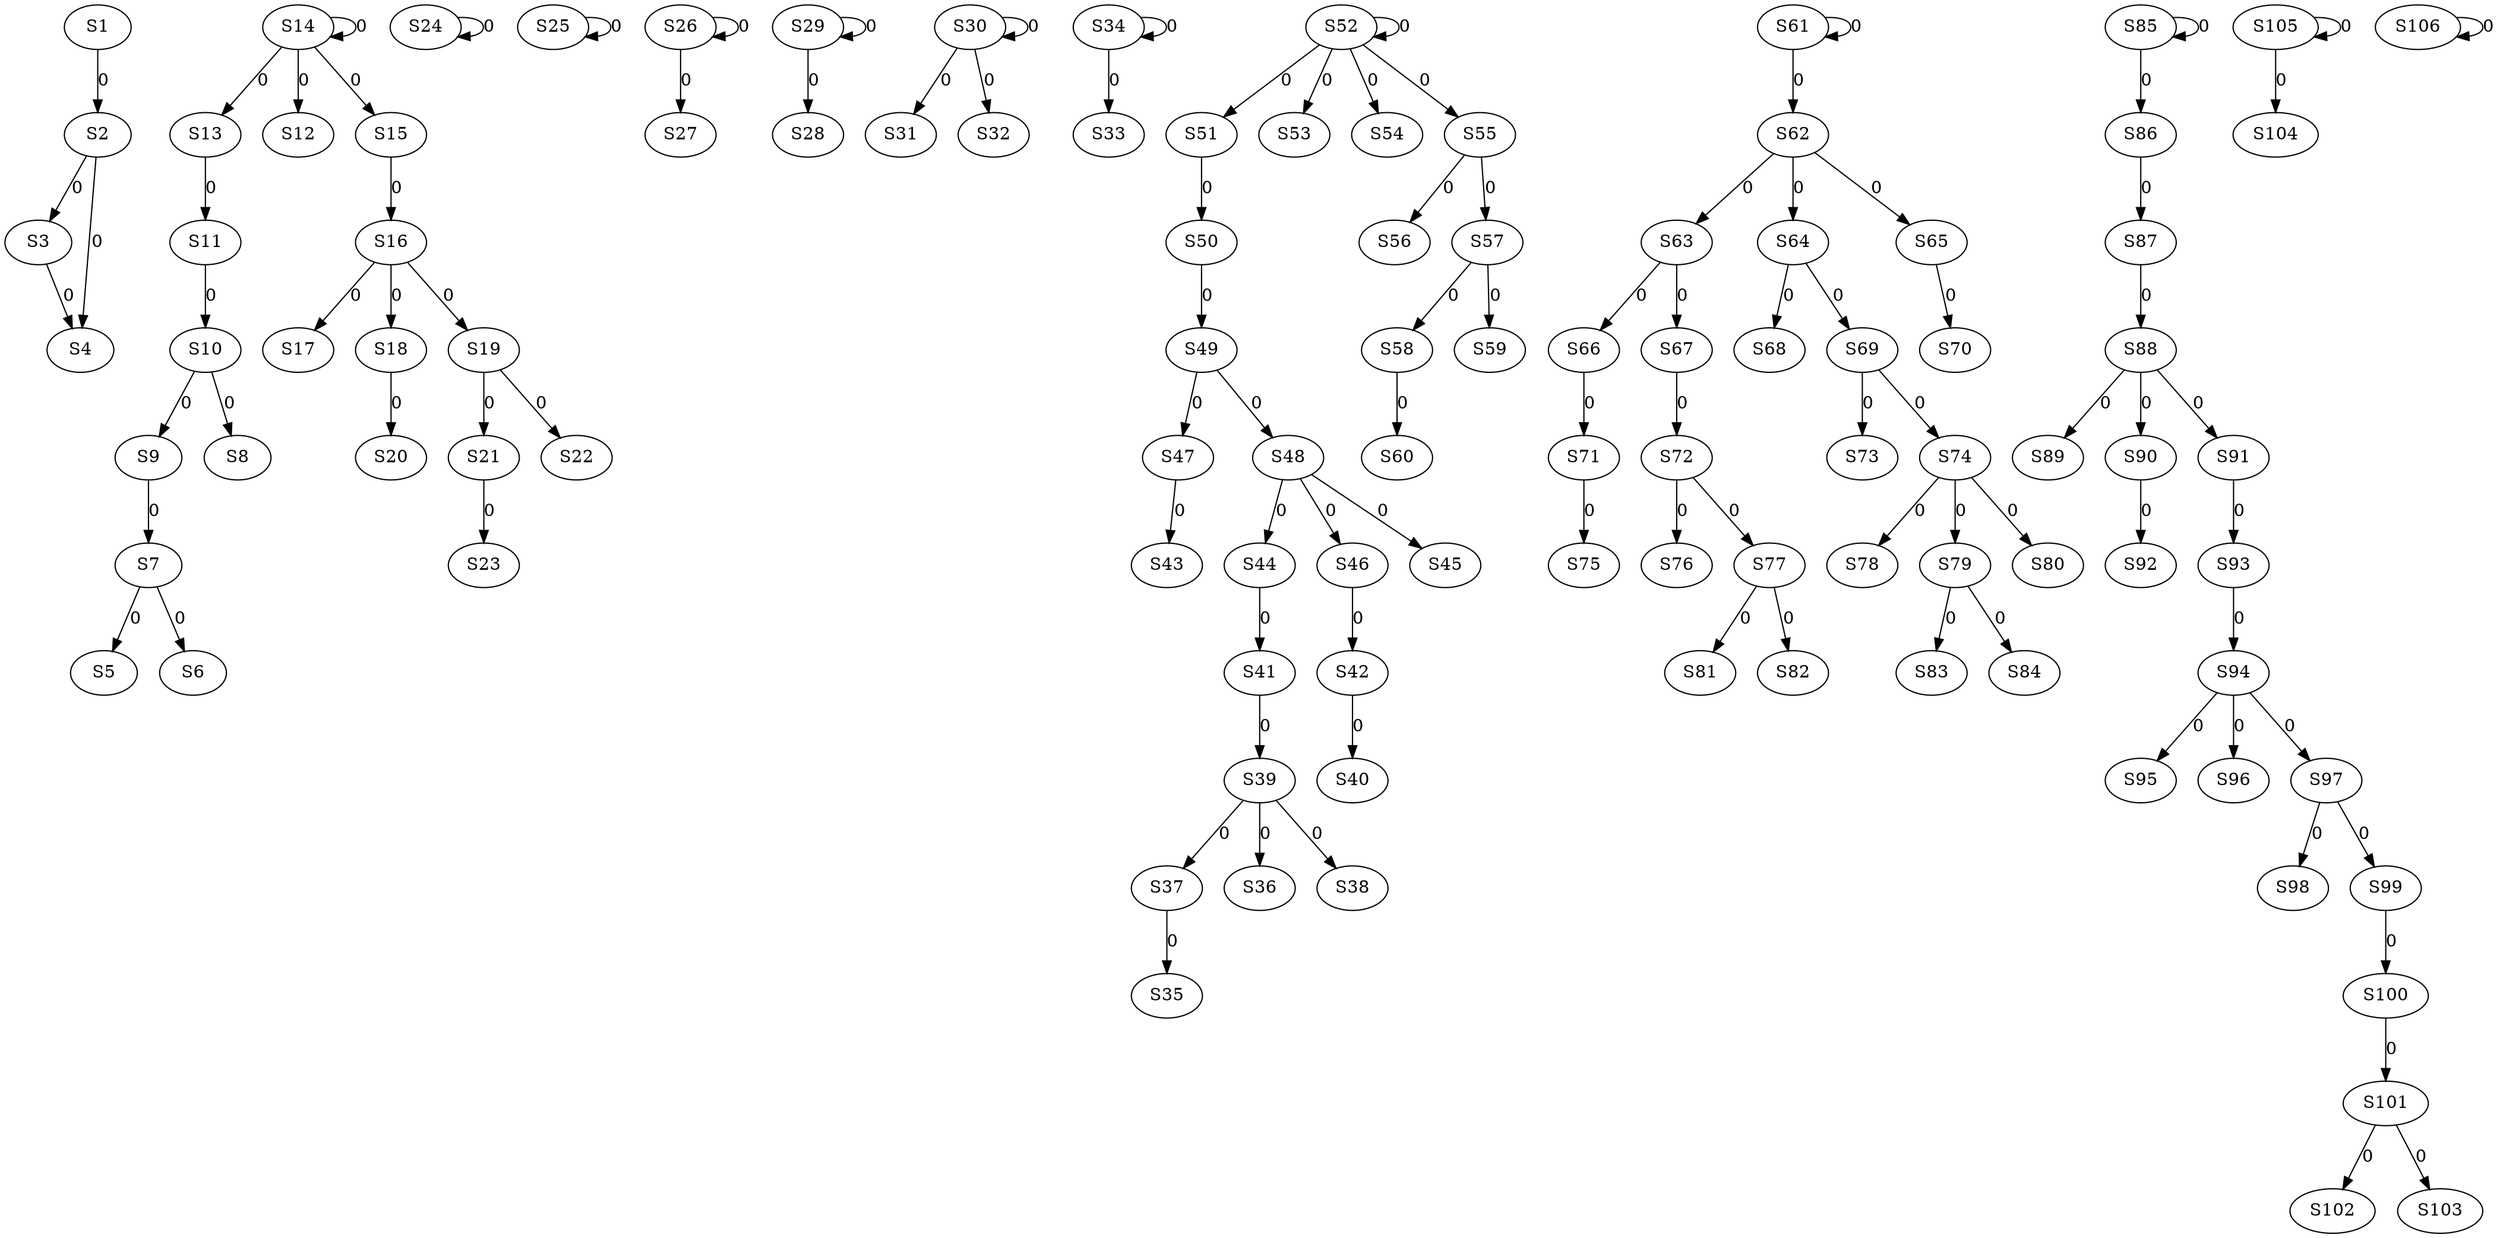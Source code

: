 strict digraph {
	S1 -> S2 [ label = 0 ];
	S2 -> S3 [ label = 0 ];
	S2 -> S4 [ label = 0 ];
	S7 -> S5 [ label = 0 ];
	S7 -> S6 [ label = 0 ];
	S9 -> S7 [ label = 0 ];
	S10 -> S8 [ label = 0 ];
	S10 -> S9 [ label = 0 ];
	S11 -> S10 [ label = 0 ];
	S13 -> S11 [ label = 0 ];
	S14 -> S12 [ label = 0 ];
	S14 -> S13 [ label = 0 ];
	S14 -> S14 [ label = 0 ];
	S14 -> S15 [ label = 0 ];
	S15 -> S16 [ label = 0 ];
	S16 -> S17 [ label = 0 ];
	S16 -> S18 [ label = 0 ];
	S16 -> S19 [ label = 0 ];
	S18 -> S20 [ label = 0 ];
	S19 -> S21 [ label = 0 ];
	S19 -> S22 [ label = 0 ];
	S21 -> S23 [ label = 0 ];
	S24 -> S24 [ label = 0 ];
	S25 -> S25 [ label = 0 ];
	S26 -> S26 [ label = 0 ];
	S26 -> S27 [ label = 0 ];
	S29 -> S28 [ label = 0 ];
	S29 -> S29 [ label = 0 ];
	S30 -> S30 [ label = 0 ];
	S30 -> S31 [ label = 0 ];
	S30 -> S32 [ label = 0 ];
	S34 -> S33 [ label = 0 ];
	S34 -> S34 [ label = 0 ];
	S37 -> S35 [ label = 0 ];
	S39 -> S36 [ label = 0 ];
	S39 -> S37 [ label = 0 ];
	S39 -> S38 [ label = 0 ];
	S41 -> S39 [ label = 0 ];
	S42 -> S40 [ label = 0 ];
	S44 -> S41 [ label = 0 ];
	S46 -> S42 [ label = 0 ];
	S47 -> S43 [ label = 0 ];
	S48 -> S44 [ label = 0 ];
	S48 -> S45 [ label = 0 ];
	S48 -> S46 [ label = 0 ];
	S49 -> S47 [ label = 0 ];
	S49 -> S48 [ label = 0 ];
	S50 -> S49 [ label = 0 ];
	S51 -> S50 [ label = 0 ];
	S52 -> S51 [ label = 0 ];
	S52 -> S52 [ label = 0 ];
	S52 -> S53 [ label = 0 ];
	S52 -> S54 [ label = 0 ];
	S52 -> S55 [ label = 0 ];
	S55 -> S56 [ label = 0 ];
	S55 -> S57 [ label = 0 ];
	S57 -> S58 [ label = 0 ];
	S57 -> S59 [ label = 0 ];
	S58 -> S60 [ label = 0 ];
	S61 -> S61 [ label = 0 ];
	S61 -> S62 [ label = 0 ];
	S62 -> S63 [ label = 0 ];
	S62 -> S64 [ label = 0 ];
	S62 -> S65 [ label = 0 ];
	S63 -> S66 [ label = 0 ];
	S63 -> S67 [ label = 0 ];
	S64 -> S68 [ label = 0 ];
	S64 -> S69 [ label = 0 ];
	S65 -> S70 [ label = 0 ];
	S66 -> S71 [ label = 0 ];
	S67 -> S72 [ label = 0 ];
	S69 -> S73 [ label = 0 ];
	S69 -> S74 [ label = 0 ];
	S71 -> S75 [ label = 0 ];
	S72 -> S76 [ label = 0 ];
	S72 -> S77 [ label = 0 ];
	S74 -> S78 [ label = 0 ];
	S74 -> S79 [ label = 0 ];
	S74 -> S80 [ label = 0 ];
	S77 -> S81 [ label = 0 ];
	S77 -> S82 [ label = 0 ];
	S79 -> S83 [ label = 0 ];
	S79 -> S84 [ label = 0 ];
	S85 -> S85 [ label = 0 ];
	S85 -> S86 [ label = 0 ];
	S86 -> S87 [ label = 0 ];
	S87 -> S88 [ label = 0 ];
	S88 -> S89 [ label = 0 ];
	S88 -> S90 [ label = 0 ];
	S88 -> S91 [ label = 0 ];
	S90 -> S92 [ label = 0 ];
	S91 -> S93 [ label = 0 ];
	S93 -> S94 [ label = 0 ];
	S94 -> S95 [ label = 0 ];
	S94 -> S96 [ label = 0 ];
	S94 -> S97 [ label = 0 ];
	S97 -> S98 [ label = 0 ];
	S97 -> S99 [ label = 0 ];
	S99 -> S100 [ label = 0 ];
	S100 -> S101 [ label = 0 ];
	S101 -> S102 [ label = 0 ];
	S101 -> S103 [ label = 0 ];
	S105 -> S104 [ label = 0 ];
	S105 -> S105 [ label = 0 ];
	S106 -> S106 [ label = 0 ];
	S3 -> S4 [ label = 0 ];
}
